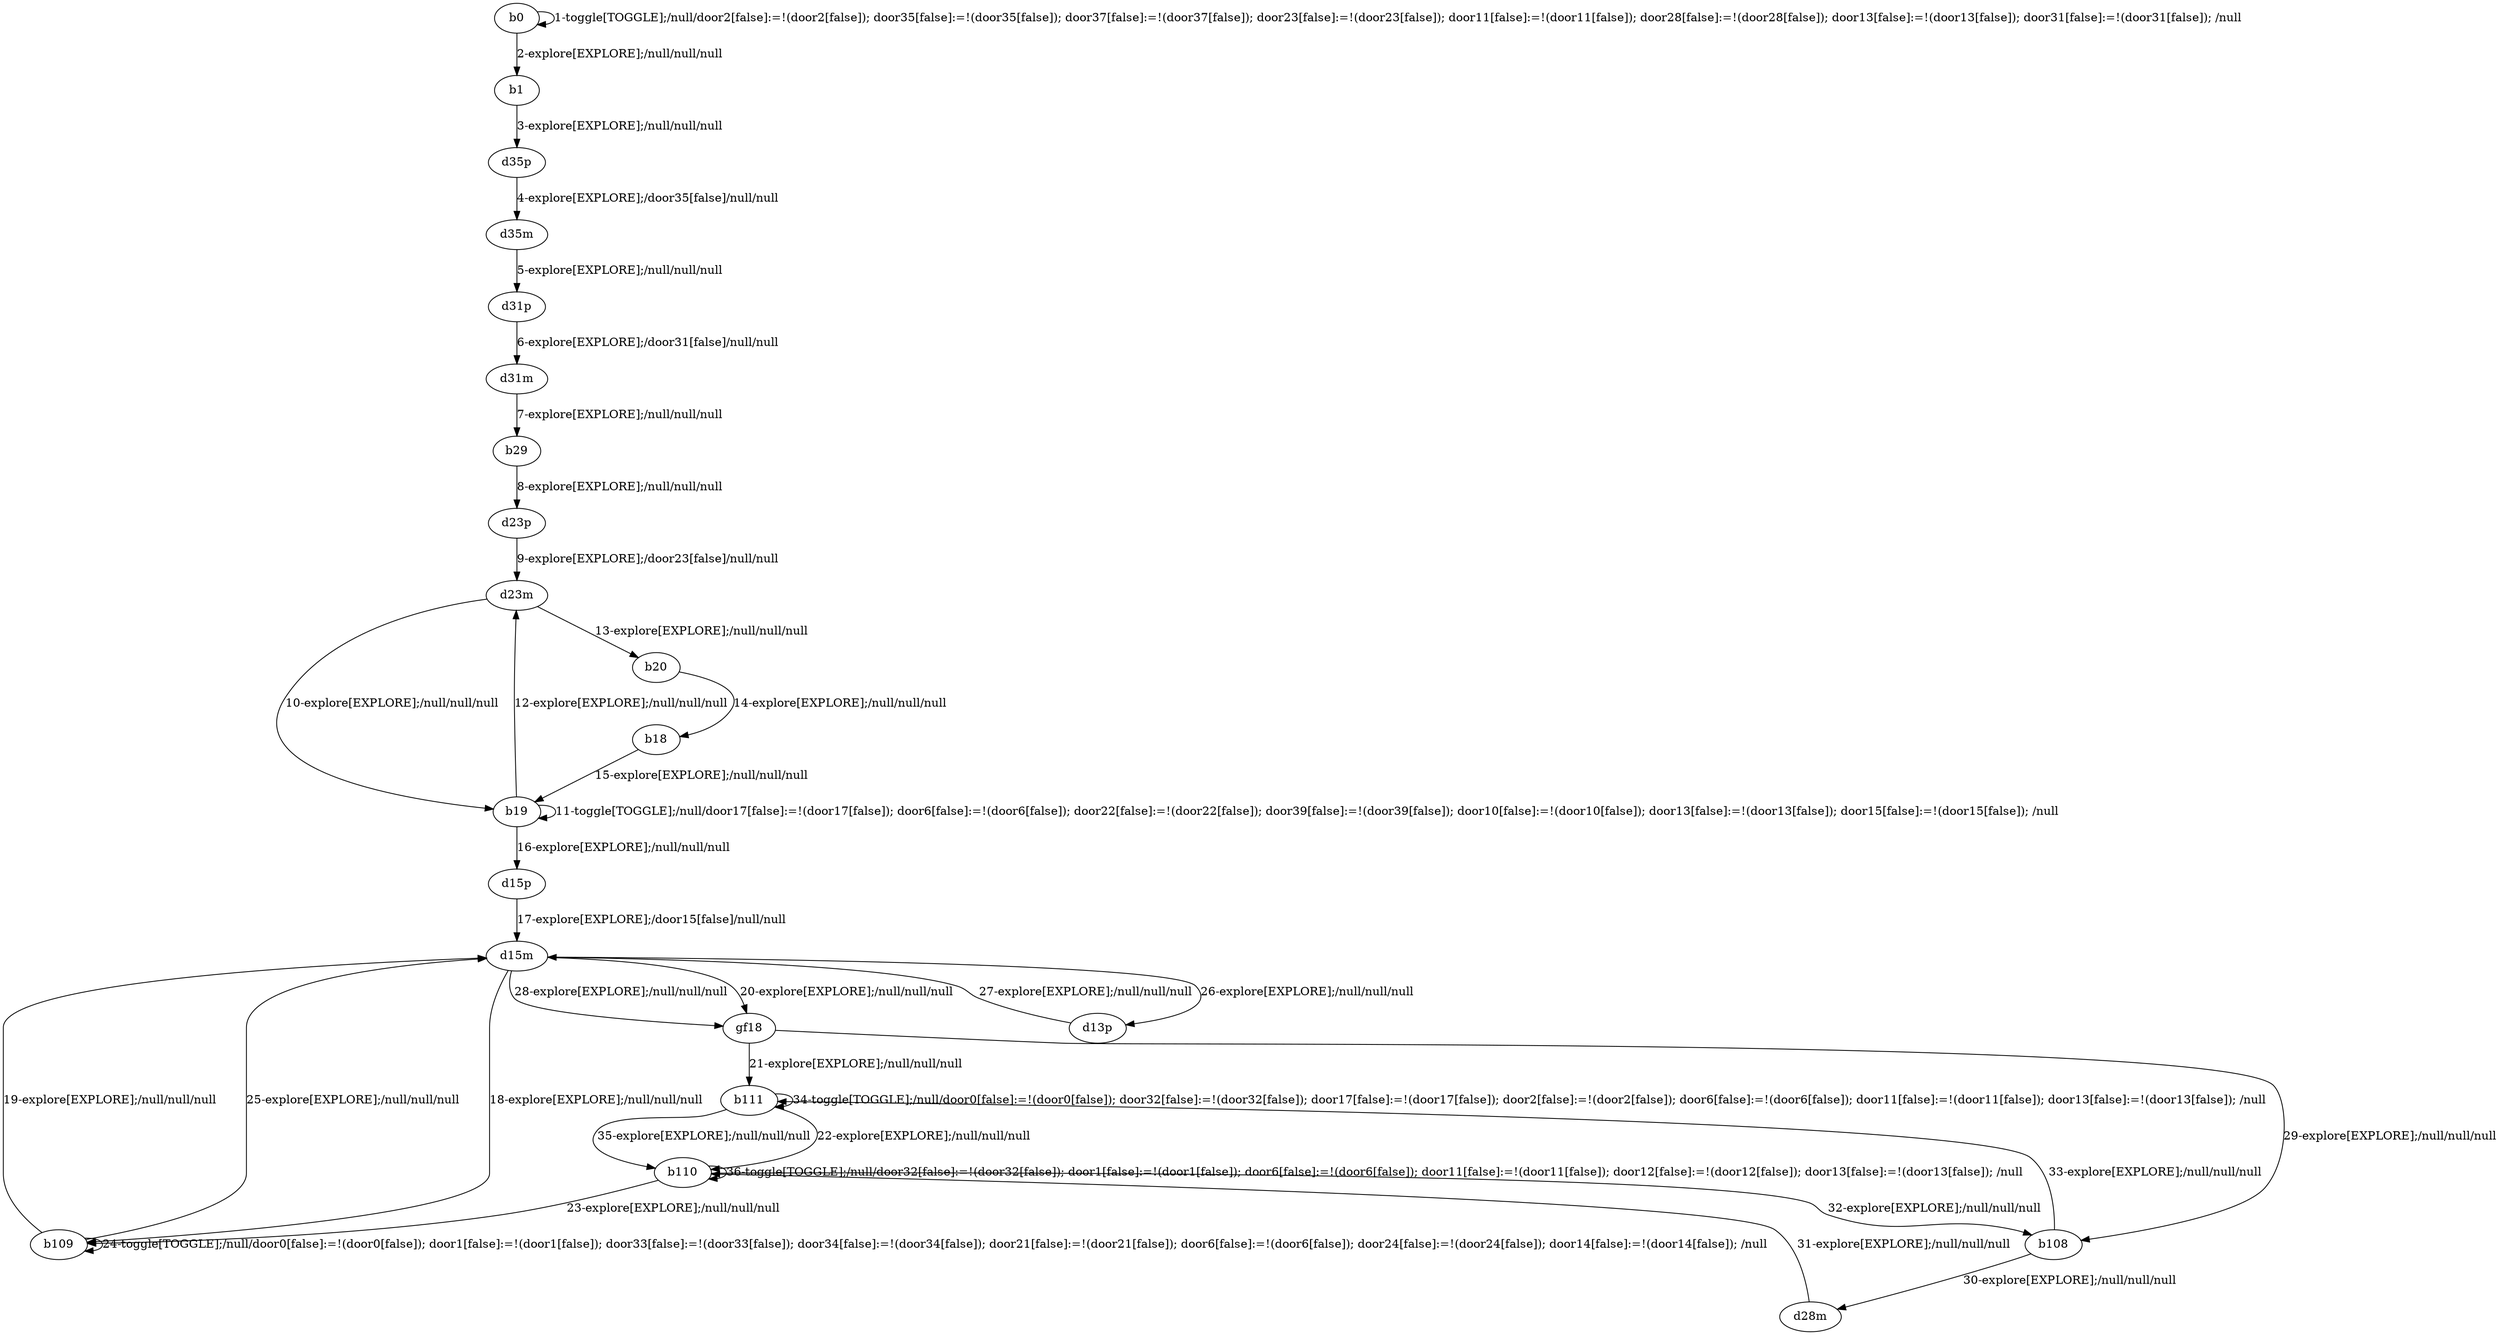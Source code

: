 # Total number of goals covered by this test: 2
# gf18 --> b111
# b111 --> b111

digraph g {
"b0" -> "b0" [label = "1-toggle[TOGGLE];/null/door2[false]:=!(door2[false]); door35[false]:=!(door35[false]); door37[false]:=!(door37[false]); door23[false]:=!(door23[false]); door11[false]:=!(door11[false]); door28[false]:=!(door28[false]); door13[false]:=!(door13[false]); door31[false]:=!(door31[false]); /null"];
"b0" -> "b1" [label = "2-explore[EXPLORE];/null/null/null"];
"b1" -> "d35p" [label = "3-explore[EXPLORE];/null/null/null"];
"d35p" -> "d35m" [label = "4-explore[EXPLORE];/door35[false]/null/null"];
"d35m" -> "d31p" [label = "5-explore[EXPLORE];/null/null/null"];
"d31p" -> "d31m" [label = "6-explore[EXPLORE];/door31[false]/null/null"];
"d31m" -> "b29" [label = "7-explore[EXPLORE];/null/null/null"];
"b29" -> "d23p" [label = "8-explore[EXPLORE];/null/null/null"];
"d23p" -> "d23m" [label = "9-explore[EXPLORE];/door23[false]/null/null"];
"d23m" -> "b19" [label = "10-explore[EXPLORE];/null/null/null"];
"b19" -> "b19" [label = "11-toggle[TOGGLE];/null/door17[false]:=!(door17[false]); door6[false]:=!(door6[false]); door22[false]:=!(door22[false]); door39[false]:=!(door39[false]); door10[false]:=!(door10[false]); door13[false]:=!(door13[false]); door15[false]:=!(door15[false]); /null"];
"b19" -> "d23m" [label = "12-explore[EXPLORE];/null/null/null"];
"d23m" -> "b20" [label = "13-explore[EXPLORE];/null/null/null"];
"b20" -> "b18" [label = "14-explore[EXPLORE];/null/null/null"];
"b18" -> "b19" [label = "15-explore[EXPLORE];/null/null/null"];
"b19" -> "d15p" [label = "16-explore[EXPLORE];/null/null/null"];
"d15p" -> "d15m" [label = "17-explore[EXPLORE];/door15[false]/null/null"];
"d15m" -> "b109" [label = "18-explore[EXPLORE];/null/null/null"];
"b109" -> "d15m" [label = "19-explore[EXPLORE];/null/null/null"];
"d15m" -> "gf18" [label = "20-explore[EXPLORE];/null/null/null"];
"gf18" -> "b111" [label = "21-explore[EXPLORE];/null/null/null"];
"b111" -> "b110" [label = "22-explore[EXPLORE];/null/null/null"];
"b110" -> "b109" [label = "23-explore[EXPLORE];/null/null/null"];
"b109" -> "b109" [label = "24-toggle[TOGGLE];/null/door0[false]:=!(door0[false]); door1[false]:=!(door1[false]); door33[false]:=!(door33[false]); door34[false]:=!(door34[false]); door21[false]:=!(door21[false]); door6[false]:=!(door6[false]); door24[false]:=!(door24[false]); door14[false]:=!(door14[false]); /null"];
"b109" -> "d15m" [label = "25-explore[EXPLORE];/null/null/null"];
"d15m" -> "d13p" [label = "26-explore[EXPLORE];/null/null/null"];
"d13p" -> "d15m" [label = "27-explore[EXPLORE];/null/null/null"];
"d15m" -> "gf18" [label = "28-explore[EXPLORE];/null/null/null"];
"gf18" -> "b108" [label = "29-explore[EXPLORE];/null/null/null"];
"b108" -> "d28m" [label = "30-explore[EXPLORE];/null/null/null"];
"d28m" -> "b110" [label = "31-explore[EXPLORE];/null/null/null"];
"b110" -> "b108" [label = "32-explore[EXPLORE];/null/null/null"];
"b108" -> "b111" [label = "33-explore[EXPLORE];/null/null/null"];
"b111" -> "b111" [label = "34-toggle[TOGGLE];/null/door0[false]:=!(door0[false]); door32[false]:=!(door32[false]); door17[false]:=!(door17[false]); door2[false]:=!(door2[false]); door6[false]:=!(door6[false]); door11[false]:=!(door11[false]); door13[false]:=!(door13[false]); /null"];
"b111" -> "b110" [label = "35-explore[EXPLORE];/null/null/null"];
"b110" -> "b110" [label = "36-toggle[TOGGLE];/null/door32[false]:=!(door32[false]); door1[false]:=!(door1[false]); door6[false]:=!(door6[false]); door11[false]:=!(door11[false]); door12[false]:=!(door12[false]); door13[false]:=!(door13[false]); /null"];
}